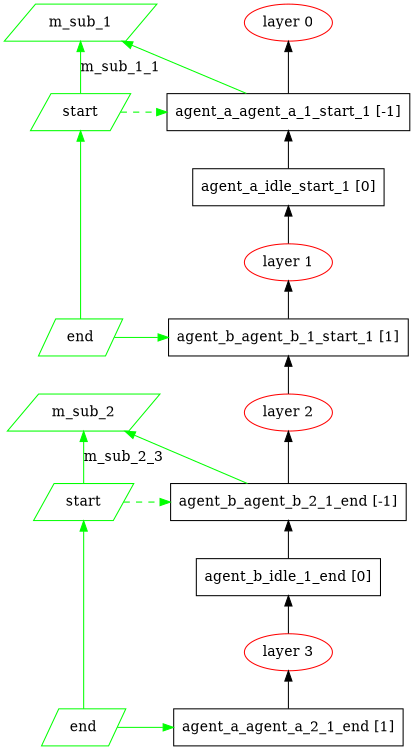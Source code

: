 digraph communication_graph {
	rankdir=BT;
	size="8,5;"
	layer_0 [ color="#ff0000" label="layer 0"];
	agent_a_agent_a_1_start_1 [ shape = rect label="agent_a_agent_a_1_start_1 [-1]" ];
	agent_a_agent_a_1_start_1 -> layer_0;
	agent_a_idle_start_1 [ shape = rect label="agent_a_idle_start_1 [0]" ];
	agent_a_idle_start_1 -> agent_a_agent_a_1_start_1;
	layer_1 [ color="#ff0000" label="layer 1"];
	layer_1 ->agent_a_idle_start_1;
	agent_b_agent_b_1_start_1 [ shape = rect label="agent_b_agent_b_1_start_1 [1]" ];
	agent_b_agent_b_1_start_1 -> layer_1;
	layer_2 [ color="#ff0000" label="layer 2"];
	layer_2 ->agent_b_agent_b_1_start_1;
	agent_b_agent_b_2_1_end [ shape = rect label="agent_b_agent_b_2_1_end [-1]" ];
	agent_b_agent_b_2_1_end -> layer_2;
	agent_b_idle_1_end [ shape = rect label="agent_b_idle_1_end [0]" ];
	agent_b_idle_1_end -> agent_b_agent_b_2_1_end;
	layer_3 [ color="#ff0000" label="layer 3"];
	layer_3 ->agent_b_idle_1_end;
	agent_a_agent_a_2_1_end [ shape = rect label="agent_a_agent_a_2_1_end [1]" ];
	agent_a_agent_a_2_1_end -> layer_3;
	m_sub_1_message [ label = "m_sub_1" color="#00ff00" shape = parallelogram];
	m_sub_1_message_sync_start_0 [ label = "start" color="#00ff00" shape = parallelogram];
	m_sub_1_message_sync_start_0 -> m_sub_1_message [ color="#00ff00" label="m_sub_1_1"];
	{ rank=same; agent_a_agent_a_1_start_1; m_sub_1_message_sync_start_0; }
	m_sub_1_message_sync_end_0 [ label = "end" color="#00ff00" shape = parallelogram];
	m_sub_1_message_sync_end_0 -> m_sub_1_message_sync_start_0 [ color="#00ff00" ];
	m_sub_1_message_sync_end_0 -> agent_b_agent_b_1_start_1 [ color="#00ff00" constraint=false ];
	m_sub_1_message_sync_start_0 -> agent_a_agent_a_1_start_1 [ color="#00ff00", constraint=false, style=dashed ];
	{ rank=same; agent_b_agent_b_1_start_1; m_sub_1_message_sync_end_0; }
	m_sub_2_message [ label = "m_sub_2" color="#00ff00" shape = parallelogram];
	m_sub_2_message_sync_start_0 [ label = "start" color="#00ff00" shape = parallelogram];
	m_sub_2_message_sync_start_0 -> m_sub_2_message [ color="#00ff00" label="m_sub_2_3"];
	{ rank=same; agent_b_agent_b_2_1_end; m_sub_2_message_sync_start_0; }
	m_sub_2_message_sync_end_0 [ label = "end" color="#00ff00" shape = parallelogram];
	m_sub_2_message_sync_end_0 -> m_sub_2_message_sync_start_0 [ color="#00ff00" ];
	m_sub_2_message_sync_end_0 -> agent_a_agent_a_2_1_end [ color="#00ff00" constraint=false ];
	m_sub_2_message_sync_start_0 -> agent_b_agent_b_2_1_end [ color="#00ff00", constraint=false, style=dashed ];
	{ rank=same; agent_a_agent_a_2_1_end; m_sub_2_message_sync_end_0; }
	agent_a_agent_a_1_start_1 -> m_sub_1_message [ color="#00ff00" constraint=false ];
	agent_b_agent_b_2_1_end -> m_sub_2_message [ color="#00ff00" constraint=false ];
}